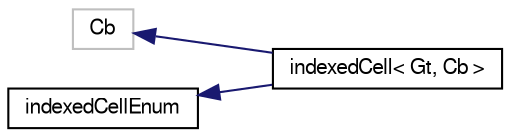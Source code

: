 digraph "Graphical Class Hierarchy"
{
  bgcolor="transparent";
  edge [fontname="FreeSans",fontsize="10",labelfontname="FreeSans",labelfontsize="10"];
  node [fontname="FreeSans",fontsize="10",shape=record];
  rankdir="LR";
  Node1 [label="Cb",height=0.2,width=0.4,color="grey75"];
  Node1 -> Node2 [dir="back",color="midnightblue",fontsize="10",style="solid",fontname="FreeSans"];
  Node2 [label="indexedCell\< Gt, Cb \>",height=0.2,width=0.4,color="black",URL="$a01020.html",tooltip="An indexed form of CGAL::Triangulation_cell_base_3&lt;K&gt; used to keep track of the Delaunay cells (tets)..."];
  Node3 [label="indexedCellEnum",height=0.2,width=0.4,color="black",URL="$a01021.html"];
  Node3 -> Node2 [dir="back",color="midnightblue",fontsize="10",style="solid",fontname="FreeSans"];
}
